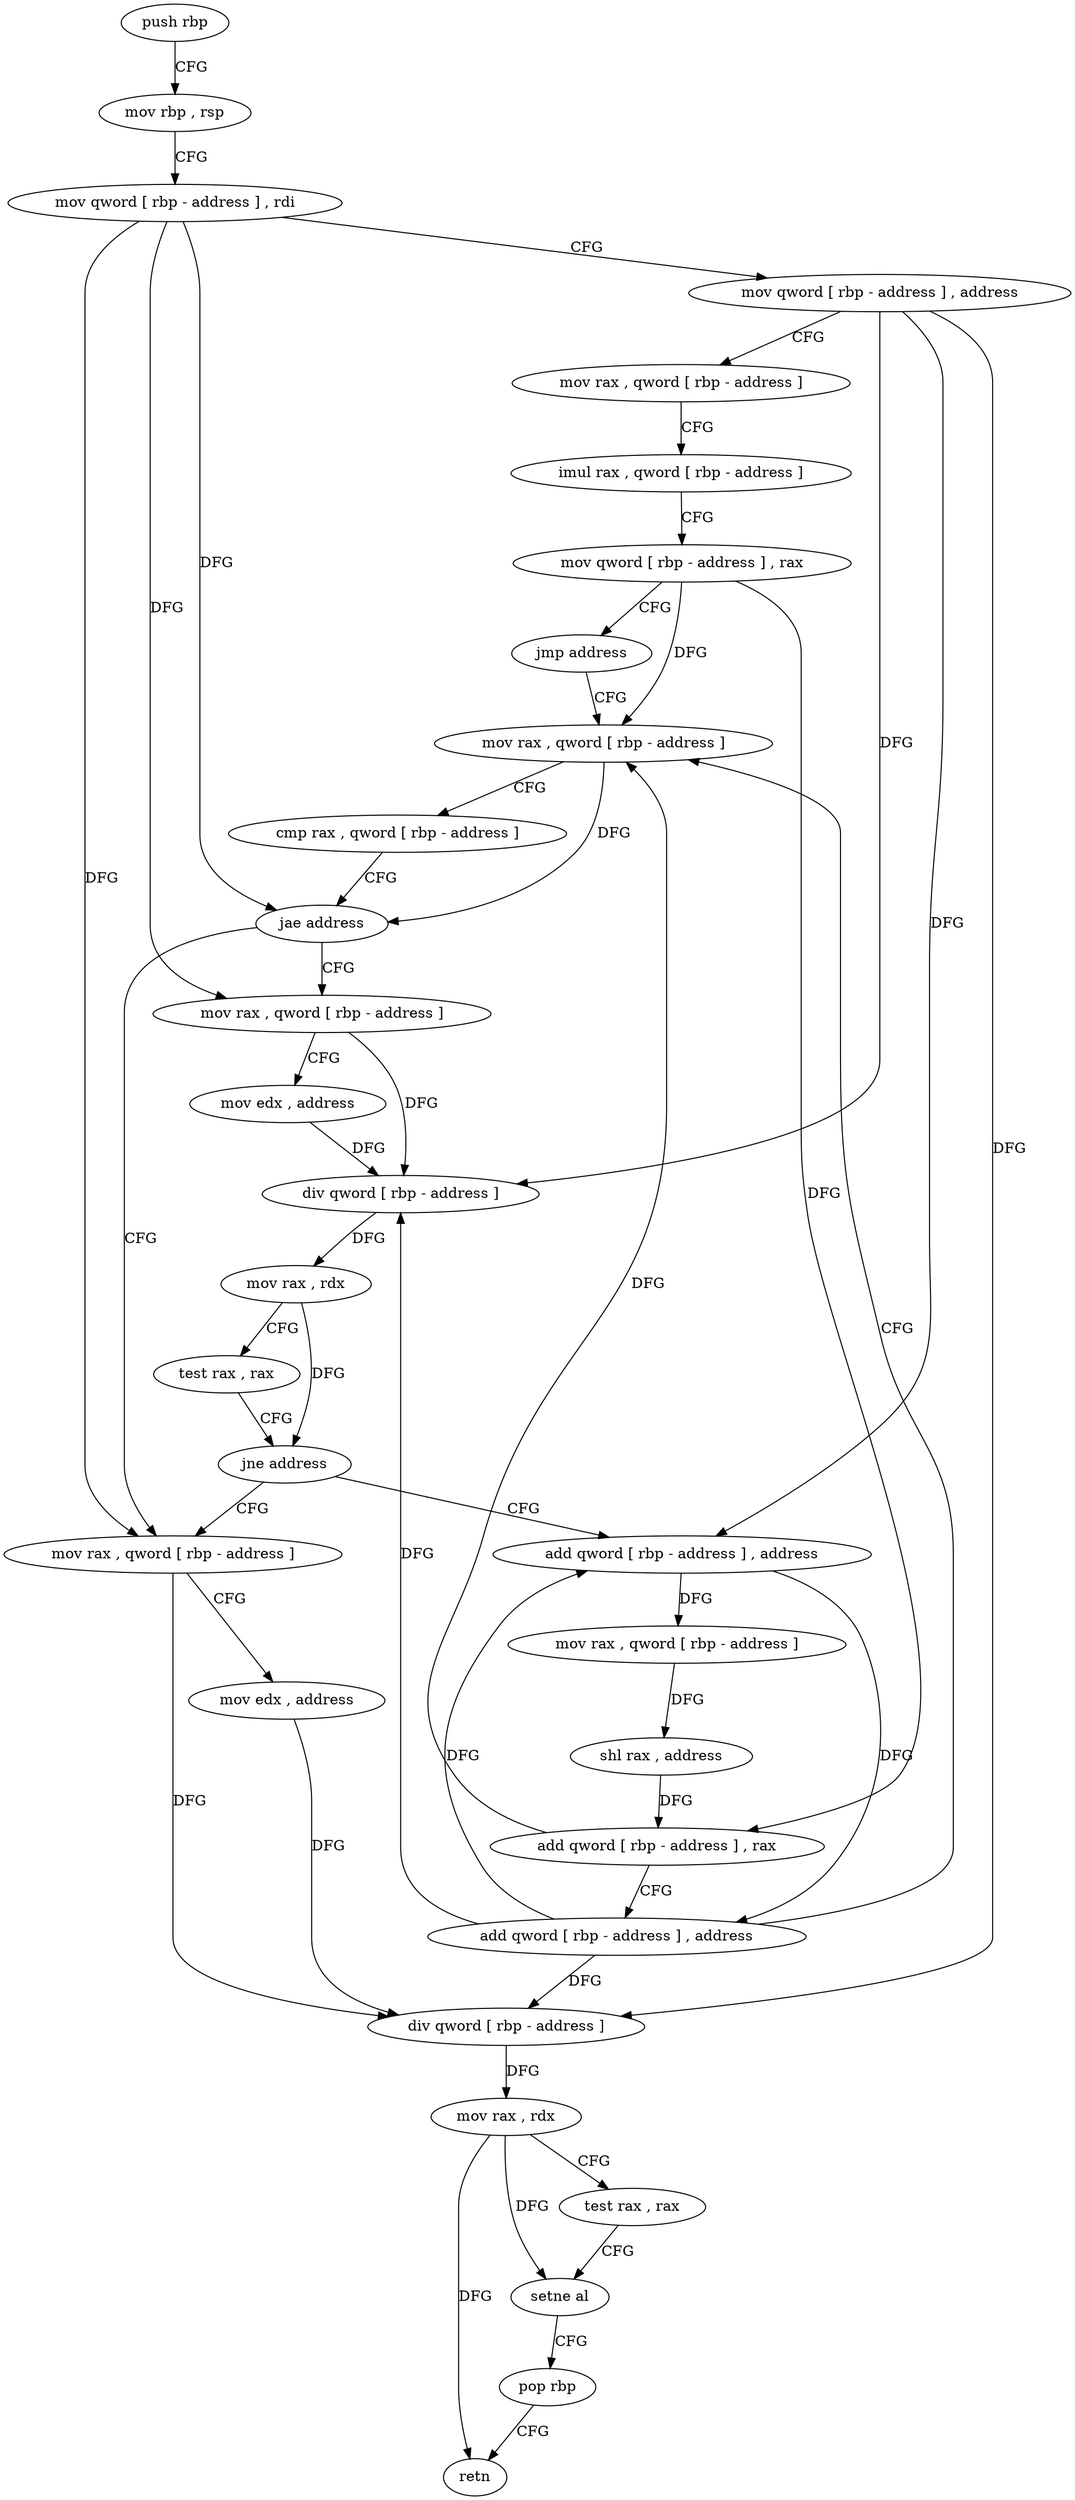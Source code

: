 digraph "func" {
"4304904" [label = "push rbp" ]
"4304905" [label = "mov rbp , rsp" ]
"4304908" [label = "mov qword [ rbp - address ] , rdi" ]
"4304912" [label = "mov qword [ rbp - address ] , address" ]
"4304920" [label = "mov rax , qword [ rbp - address ]" ]
"4304924" [label = "imul rax , qword [ rbp - address ]" ]
"4304929" [label = "mov qword [ rbp - address ] , rax" ]
"4304933" [label = "jmp address" ]
"4304957" [label = "mov rax , qword [ rbp - address ]" ]
"4304961" [label = "cmp rax , qword [ rbp - address ]" ]
"4304965" [label = "jae address" ]
"4304988" [label = "mov rax , qword [ rbp - address ]" ]
"4304967" [label = "mov rax , qword [ rbp - address ]" ]
"4304992" [label = "mov edx , address" ]
"4304997" [label = "div qword [ rbp - address ]" ]
"4305001" [label = "mov rax , rdx" ]
"4305004" [label = "test rax , rax" ]
"4305007" [label = "setne al" ]
"4305010" [label = "pop rbp" ]
"4305011" [label = "retn" ]
"4304971" [label = "mov edx , address" ]
"4304976" [label = "div qword [ rbp - address ]" ]
"4304980" [label = "mov rax , rdx" ]
"4304983" [label = "test rax , rax" ]
"4304986" [label = "jne address" ]
"4304935" [label = "add qword [ rbp - address ] , address" ]
"4304940" [label = "mov rax , qword [ rbp - address ]" ]
"4304944" [label = "shl rax , address" ]
"4304948" [label = "add qword [ rbp - address ] , rax" ]
"4304952" [label = "add qword [ rbp - address ] , address" ]
"4304904" -> "4304905" [ label = "CFG" ]
"4304905" -> "4304908" [ label = "CFG" ]
"4304908" -> "4304912" [ label = "CFG" ]
"4304908" -> "4304965" [ label = "DFG" ]
"4304908" -> "4304988" [ label = "DFG" ]
"4304908" -> "4304967" [ label = "DFG" ]
"4304912" -> "4304920" [ label = "CFG" ]
"4304912" -> "4304997" [ label = "DFG" ]
"4304912" -> "4304976" [ label = "DFG" ]
"4304912" -> "4304935" [ label = "DFG" ]
"4304920" -> "4304924" [ label = "CFG" ]
"4304924" -> "4304929" [ label = "CFG" ]
"4304929" -> "4304933" [ label = "CFG" ]
"4304929" -> "4304957" [ label = "DFG" ]
"4304929" -> "4304948" [ label = "DFG" ]
"4304933" -> "4304957" [ label = "CFG" ]
"4304957" -> "4304961" [ label = "CFG" ]
"4304957" -> "4304965" [ label = "DFG" ]
"4304961" -> "4304965" [ label = "CFG" ]
"4304965" -> "4304988" [ label = "CFG" ]
"4304965" -> "4304967" [ label = "CFG" ]
"4304988" -> "4304992" [ label = "CFG" ]
"4304988" -> "4304997" [ label = "DFG" ]
"4304967" -> "4304971" [ label = "CFG" ]
"4304967" -> "4304976" [ label = "DFG" ]
"4304992" -> "4304997" [ label = "DFG" ]
"4304997" -> "4305001" [ label = "DFG" ]
"4305001" -> "4305004" [ label = "CFG" ]
"4305001" -> "4305007" [ label = "DFG" ]
"4305001" -> "4305011" [ label = "DFG" ]
"4305004" -> "4305007" [ label = "CFG" ]
"4305007" -> "4305010" [ label = "CFG" ]
"4305010" -> "4305011" [ label = "CFG" ]
"4304971" -> "4304976" [ label = "DFG" ]
"4304976" -> "4304980" [ label = "DFG" ]
"4304980" -> "4304983" [ label = "CFG" ]
"4304980" -> "4304986" [ label = "DFG" ]
"4304983" -> "4304986" [ label = "CFG" ]
"4304986" -> "4304935" [ label = "CFG" ]
"4304986" -> "4304988" [ label = "CFG" ]
"4304935" -> "4304940" [ label = "DFG" ]
"4304935" -> "4304952" [ label = "DFG" ]
"4304940" -> "4304944" [ label = "DFG" ]
"4304944" -> "4304948" [ label = "DFG" ]
"4304948" -> "4304952" [ label = "CFG" ]
"4304948" -> "4304957" [ label = "DFG" ]
"4304952" -> "4304957" [ label = "CFG" ]
"4304952" -> "4304997" [ label = "DFG" ]
"4304952" -> "4304976" [ label = "DFG" ]
"4304952" -> "4304935" [ label = "DFG" ]
}
